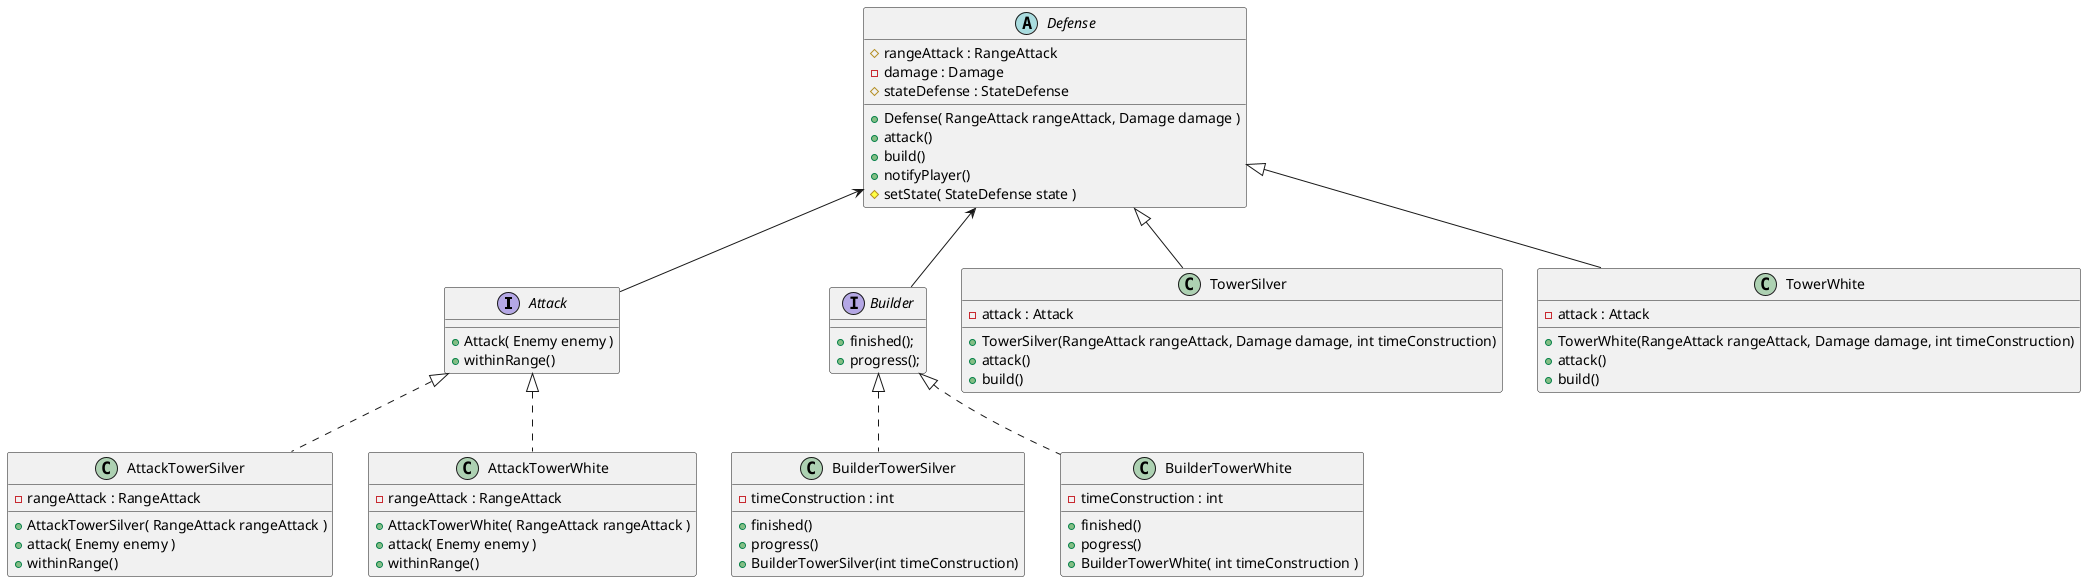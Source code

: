 @startuml

interface Attack {
    + Attack( Enemy enemy )
    + withinRange()
}

class AttackTowerSilver {
    - rangeAttack : RangeAttack
    + AttackTowerSilver( RangeAttack rangeAttack )
    + attack( Enemy enemy )
    + withinRange()
}

class AttackTowerWhite {
    - rangeAttack : RangeAttack
    + AttackTowerWhite( RangeAttack rangeAttack )
    + attack( Enemy enemy )
    + withinRange()
}

Attack <|.. AttackTowerSilver
Attack <|.. AttackTowerWhite

interface Builder {
    + finished();
    + progress();
}

class BuilderTowerSilver {
    - timeConstruction : int
    + finished()
    + progress()
    + BuilderTowerSilver(int timeConstruction)
}

class BuilderTowerWhite {
    - timeConstruction : int
    + finished()
    + pogress()
    + BuilderTowerWhite( int timeConstruction )
}

Builder <|.. BuilderTowerSilver
Builder <|.. BuilderTowerWhite

abstract class Defense {
    /'# builder : Builder'/
    /'# attack : Attack'/
    # rangeAttack : RangeAttack
    - damage : Damage
    # stateDefense : StateDefense
    + Defense( RangeAttack rangeAttack, Damage damage )
    + attack()
    + build()
    + notifyPlayer()
    # setState( StateDefense state )
}

class TowerSilver {
    - attack : Attack
    + TowerSilver(RangeAttack rangeAttack, Damage damage, int timeConstruction)
    + attack()
    + build()
}

class TowerWhite {
    - attack : Attack
    + TowerWhite(RangeAttack rangeAttack, Damage damage, int timeConstruction)
    + attack()
    + build()
}

Defense <|-- TowerSilver
Defense <|-- TowerWhite
Defense <-- Builder
Defense <-- Attack

@enduml
